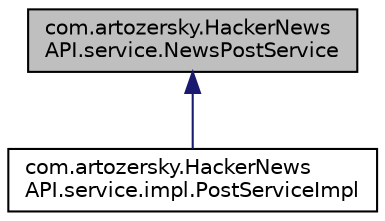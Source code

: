 digraph "com.artozersky.HackerNewsAPI.service.NewsPostService"
{
 // LATEX_PDF_SIZE
  edge [fontname="Helvetica",fontsize="10",labelfontname="Helvetica",labelfontsize="10"];
  node [fontname="Helvetica",fontsize="10",shape=record];
  Node1 [label="com.artozersky.HackerNews\lAPI.service.NewsPostService",height=0.2,width=0.4,color="black", fillcolor="grey75", style="filled", fontcolor="black",tooltip=" "];
  Node1 -> Node2 [dir="back",color="midnightblue",fontsize="10",style="solid"];
  Node2 [label="com.artozersky.HackerNews\lAPI.service.impl.PostServiceImpl",height=0.2,width=0.4,color="black", fillcolor="white", style="filled",URL="$classcom_1_1artozersky_1_1HackerNewsAPI_1_1service_1_1impl_1_1PostServiceImpl.html",tooltip=" "];
}

